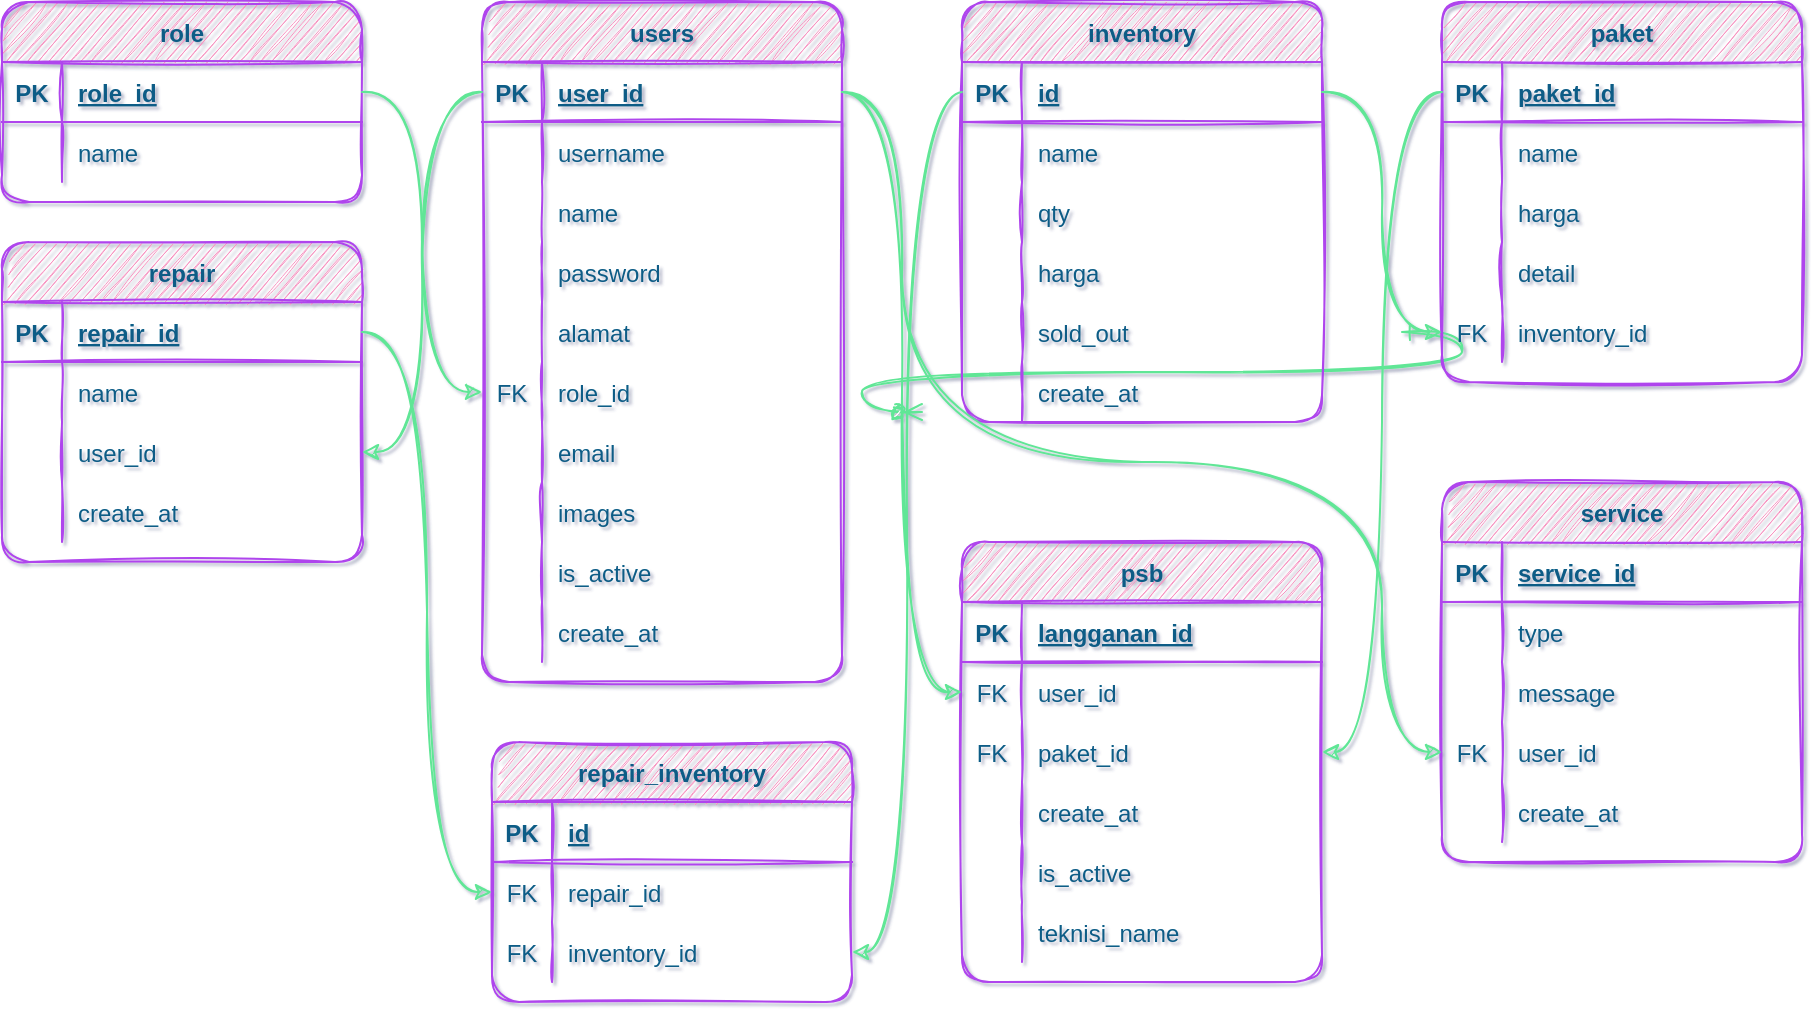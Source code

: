 <mxfile version="15.2.9" type="github">
  <diagram id="R2lEEEUBdFMjLlhIrx00" name="Page-1">
    <mxGraphModel dx="1021" dy="567" grid="1" gridSize="10" guides="1" tooltips="1" connect="1" arrows="1" fold="1" page="1" pageScale="1" pageWidth="850" pageHeight="1100" background="#FFFFFF" math="0" shadow="1" extFonts="Permanent Marker^https://fonts.googleapis.com/css?family=Permanent+Marker">
      <root>
        <mxCell id="0" />
        <mxCell id="1" parent="0" />
        <mxCell id="C-vyLk0tnHw3VtMMgP7b-12" value="" style="edgeStyle=entityRelationEdgeStyle;endArrow=ERzeroToMany;startArrow=ERone;endFill=1;startFill=0;strokeColor=#60E696;fontColor=#095C86;curved=1;sketch=1;" parent="1" target="C-vyLk0tnHw3VtMMgP7b-17" edge="1">
          <mxGeometry width="100" height="100" relative="1" as="geometry">
            <mxPoint x="700" y="165" as="sourcePoint" />
            <mxPoint x="460" y="205" as="targetPoint" />
          </mxGeometry>
        </mxCell>
        <mxCell id="SBgtF4KE6FhKTmxoc9bB-1" value="users" style="shape=table;startSize=30;container=1;collapsible=1;childLayout=tableLayout;fixedRows=1;rowLines=0;fontStyle=1;align=center;resizeLast=1;fillColor=#F694C1;strokeColor=#AF45ED;fontColor=#095C86;rounded=1;sketch=1;" vertex="1" parent="1">
          <mxGeometry x="240" width="180" height="340" as="geometry" />
        </mxCell>
        <mxCell id="SBgtF4KE6FhKTmxoc9bB-2" value="" style="shape=partialRectangle;collapsible=0;dropTarget=0;pointerEvents=0;fillColor=none;top=0;left=0;bottom=1;right=0;points=[[0,0.5],[1,0.5]];portConstraint=eastwest;strokeColor=#AF45ED;fontColor=#095C86;rounded=1;sketch=1;" vertex="1" parent="SBgtF4KE6FhKTmxoc9bB-1">
          <mxGeometry y="30" width="180" height="30" as="geometry" />
        </mxCell>
        <mxCell id="SBgtF4KE6FhKTmxoc9bB-3" value="PK" style="shape=partialRectangle;connectable=0;fillColor=none;top=0;left=0;bottom=0;right=0;fontStyle=1;overflow=hidden;strokeColor=#AF45ED;fontColor=#095C86;rounded=1;sketch=1;" vertex="1" parent="SBgtF4KE6FhKTmxoc9bB-2">
          <mxGeometry width="30" height="30" as="geometry">
            <mxRectangle width="30" height="30" as="alternateBounds" />
          </mxGeometry>
        </mxCell>
        <mxCell id="SBgtF4KE6FhKTmxoc9bB-4" value="user_id" style="shape=partialRectangle;connectable=0;fillColor=none;top=0;left=0;bottom=0;right=0;align=left;spacingLeft=6;fontStyle=5;overflow=hidden;strokeColor=#AF45ED;fontColor=#095C86;rounded=1;sketch=1;" vertex="1" parent="SBgtF4KE6FhKTmxoc9bB-2">
          <mxGeometry x="30" width="150" height="30" as="geometry">
            <mxRectangle width="150" height="30" as="alternateBounds" />
          </mxGeometry>
        </mxCell>
        <mxCell id="SBgtF4KE6FhKTmxoc9bB-5" value="" style="shape=partialRectangle;collapsible=0;dropTarget=0;pointerEvents=0;fillColor=none;top=0;left=0;bottom=0;right=0;points=[[0,0.5],[1,0.5]];portConstraint=eastwest;strokeColor=#AF45ED;fontColor=#095C86;rounded=1;sketch=1;" vertex="1" parent="SBgtF4KE6FhKTmxoc9bB-1">
          <mxGeometry y="60" width="180" height="30" as="geometry" />
        </mxCell>
        <mxCell id="SBgtF4KE6FhKTmxoc9bB-6" value="" style="shape=partialRectangle;connectable=0;fillColor=none;top=0;left=0;bottom=0;right=0;editable=1;overflow=hidden;strokeColor=#AF45ED;fontColor=#095C86;rounded=1;sketch=1;" vertex="1" parent="SBgtF4KE6FhKTmxoc9bB-5">
          <mxGeometry width="30" height="30" as="geometry">
            <mxRectangle width="30" height="30" as="alternateBounds" />
          </mxGeometry>
        </mxCell>
        <mxCell id="SBgtF4KE6FhKTmxoc9bB-7" value="username" style="shape=partialRectangle;connectable=0;fillColor=none;top=0;left=0;bottom=0;right=0;align=left;spacingLeft=6;overflow=hidden;strokeColor=#AF45ED;fontColor=#095C86;rounded=1;sketch=1;" vertex="1" parent="SBgtF4KE6FhKTmxoc9bB-5">
          <mxGeometry x="30" width="150" height="30" as="geometry">
            <mxRectangle width="150" height="30" as="alternateBounds" />
          </mxGeometry>
        </mxCell>
        <mxCell id="SBgtF4KE6FhKTmxoc9bB-8" value="" style="shape=partialRectangle;collapsible=0;dropTarget=0;pointerEvents=0;fillColor=none;top=0;left=0;bottom=0;right=0;points=[[0,0.5],[1,0.5]];portConstraint=eastwest;strokeColor=#AF45ED;fontColor=#095C86;rounded=1;sketch=1;" vertex="1" parent="SBgtF4KE6FhKTmxoc9bB-1">
          <mxGeometry y="90" width="180" height="30" as="geometry" />
        </mxCell>
        <mxCell id="SBgtF4KE6FhKTmxoc9bB-9" value="" style="shape=partialRectangle;connectable=0;fillColor=none;top=0;left=0;bottom=0;right=0;editable=1;overflow=hidden;strokeColor=#AF45ED;fontColor=#095C86;rounded=1;sketch=1;" vertex="1" parent="SBgtF4KE6FhKTmxoc9bB-8">
          <mxGeometry width="30" height="30" as="geometry">
            <mxRectangle width="30" height="30" as="alternateBounds" />
          </mxGeometry>
        </mxCell>
        <mxCell id="SBgtF4KE6FhKTmxoc9bB-10" value="name" style="shape=partialRectangle;connectable=0;fillColor=none;top=0;left=0;bottom=0;right=0;align=left;spacingLeft=6;overflow=hidden;strokeColor=#AF45ED;fontColor=#095C86;rounded=1;sketch=1;" vertex="1" parent="SBgtF4KE6FhKTmxoc9bB-8">
          <mxGeometry x="30" width="150" height="30" as="geometry">
            <mxRectangle width="150" height="30" as="alternateBounds" />
          </mxGeometry>
        </mxCell>
        <mxCell id="SBgtF4KE6FhKTmxoc9bB-14" style="shape=partialRectangle;collapsible=0;dropTarget=0;pointerEvents=0;fillColor=none;top=0;left=0;bottom=0;right=0;points=[[0,0.5],[1,0.5]];portConstraint=eastwest;strokeColor=#AF45ED;fontColor=#095C86;rounded=1;sketch=1;" vertex="1" parent="SBgtF4KE6FhKTmxoc9bB-1">
          <mxGeometry y="120" width="180" height="30" as="geometry" />
        </mxCell>
        <mxCell id="SBgtF4KE6FhKTmxoc9bB-15" style="shape=partialRectangle;connectable=0;fillColor=none;top=0;left=0;bottom=0;right=0;editable=1;overflow=hidden;strokeColor=#AF45ED;fontColor=#095C86;rounded=1;sketch=1;" vertex="1" parent="SBgtF4KE6FhKTmxoc9bB-14">
          <mxGeometry width="30" height="30" as="geometry">
            <mxRectangle width="30" height="30" as="alternateBounds" />
          </mxGeometry>
        </mxCell>
        <mxCell id="SBgtF4KE6FhKTmxoc9bB-16" value="password" style="shape=partialRectangle;connectable=0;fillColor=none;top=0;left=0;bottom=0;right=0;align=left;spacingLeft=6;overflow=hidden;strokeColor=#AF45ED;fontColor=#095C86;rounded=1;sketch=1;" vertex="1" parent="SBgtF4KE6FhKTmxoc9bB-14">
          <mxGeometry x="30" width="150" height="30" as="geometry">
            <mxRectangle width="150" height="30" as="alternateBounds" />
          </mxGeometry>
        </mxCell>
        <mxCell id="SBgtF4KE6FhKTmxoc9bB-109" style="shape=partialRectangle;collapsible=0;dropTarget=0;pointerEvents=0;fillColor=none;top=0;left=0;bottom=0;right=0;points=[[0,0.5],[1,0.5]];portConstraint=eastwest;strokeColor=#AF45ED;fontColor=#095C86;rounded=1;sketch=1;" vertex="1" parent="SBgtF4KE6FhKTmxoc9bB-1">
          <mxGeometry y="150" width="180" height="30" as="geometry" />
        </mxCell>
        <mxCell id="SBgtF4KE6FhKTmxoc9bB-110" style="shape=partialRectangle;connectable=0;fillColor=none;top=0;left=0;bottom=0;right=0;editable=1;overflow=hidden;strokeColor=#AF45ED;fontColor=#095C86;rounded=1;sketch=1;" vertex="1" parent="SBgtF4KE6FhKTmxoc9bB-109">
          <mxGeometry width="30" height="30" as="geometry">
            <mxRectangle width="30" height="30" as="alternateBounds" />
          </mxGeometry>
        </mxCell>
        <mxCell id="SBgtF4KE6FhKTmxoc9bB-111" value="alamat" style="shape=partialRectangle;connectable=0;fillColor=none;top=0;left=0;bottom=0;right=0;align=left;spacingLeft=6;overflow=hidden;strokeColor=#AF45ED;fontColor=#095C86;rounded=1;sketch=1;" vertex="1" parent="SBgtF4KE6FhKTmxoc9bB-109">
          <mxGeometry x="30" width="150" height="30" as="geometry">
            <mxRectangle width="150" height="30" as="alternateBounds" />
          </mxGeometry>
        </mxCell>
        <mxCell id="SBgtF4KE6FhKTmxoc9bB-17" style="shape=partialRectangle;collapsible=0;dropTarget=0;pointerEvents=0;fillColor=none;top=0;left=0;bottom=0;right=0;points=[[0,0.5],[1,0.5]];portConstraint=eastwest;strokeColor=#AF45ED;fontColor=#095C86;rounded=1;sketch=1;" vertex="1" parent="SBgtF4KE6FhKTmxoc9bB-1">
          <mxGeometry y="180" width="180" height="30" as="geometry" />
        </mxCell>
        <mxCell id="SBgtF4KE6FhKTmxoc9bB-18" value="FK" style="shape=partialRectangle;connectable=0;fillColor=none;top=0;left=0;bottom=0;right=0;editable=1;overflow=hidden;strokeColor=#AF45ED;fontColor=#095C86;rounded=1;sketch=1;" vertex="1" parent="SBgtF4KE6FhKTmxoc9bB-17">
          <mxGeometry width="30" height="30" as="geometry">
            <mxRectangle width="30" height="30" as="alternateBounds" />
          </mxGeometry>
        </mxCell>
        <mxCell id="SBgtF4KE6FhKTmxoc9bB-19" value="role_id" style="shape=partialRectangle;connectable=0;fillColor=none;top=0;left=0;bottom=0;right=0;align=left;spacingLeft=6;overflow=hidden;strokeColor=#AF45ED;fontColor=#095C86;rounded=1;sketch=1;" vertex="1" parent="SBgtF4KE6FhKTmxoc9bB-17">
          <mxGeometry x="30" width="150" height="30" as="geometry">
            <mxRectangle width="150" height="30" as="alternateBounds" />
          </mxGeometry>
        </mxCell>
        <mxCell id="SBgtF4KE6FhKTmxoc9bB-11" value="" style="shape=partialRectangle;collapsible=0;dropTarget=0;pointerEvents=0;fillColor=none;top=0;left=0;bottom=0;right=0;points=[[0,0.5],[1,0.5]];portConstraint=eastwest;strokeColor=#AF45ED;fontColor=#095C86;rounded=1;sketch=1;" vertex="1" parent="SBgtF4KE6FhKTmxoc9bB-1">
          <mxGeometry y="210" width="180" height="30" as="geometry" />
        </mxCell>
        <mxCell id="SBgtF4KE6FhKTmxoc9bB-12" value="" style="shape=partialRectangle;connectable=0;fillColor=none;top=0;left=0;bottom=0;right=0;editable=1;overflow=hidden;strokeColor=#AF45ED;fontColor=#095C86;rounded=1;sketch=1;" vertex="1" parent="SBgtF4KE6FhKTmxoc9bB-11">
          <mxGeometry width="30" height="30" as="geometry">
            <mxRectangle width="30" height="30" as="alternateBounds" />
          </mxGeometry>
        </mxCell>
        <mxCell id="SBgtF4KE6FhKTmxoc9bB-13" value="email" style="shape=partialRectangle;connectable=0;fillColor=none;top=0;left=0;bottom=0;right=0;align=left;spacingLeft=6;overflow=hidden;strokeColor=#AF45ED;fontColor=#095C86;rounded=1;sketch=1;" vertex="1" parent="SBgtF4KE6FhKTmxoc9bB-11">
          <mxGeometry x="30" width="150" height="30" as="geometry">
            <mxRectangle width="150" height="30" as="alternateBounds" />
          </mxGeometry>
        </mxCell>
        <mxCell id="SBgtF4KE6FhKTmxoc9bB-20" style="shape=partialRectangle;collapsible=0;dropTarget=0;pointerEvents=0;fillColor=none;top=0;left=0;bottom=0;right=0;points=[[0,0.5],[1,0.5]];portConstraint=eastwest;strokeColor=#AF45ED;fontColor=#095C86;rounded=1;sketch=1;" vertex="1" parent="SBgtF4KE6FhKTmxoc9bB-1">
          <mxGeometry y="240" width="180" height="30" as="geometry" />
        </mxCell>
        <mxCell id="SBgtF4KE6FhKTmxoc9bB-21" style="shape=partialRectangle;connectable=0;fillColor=none;top=0;left=0;bottom=0;right=0;editable=1;overflow=hidden;strokeColor=#AF45ED;fontColor=#095C86;rounded=1;sketch=1;" vertex="1" parent="SBgtF4KE6FhKTmxoc9bB-20">
          <mxGeometry width="30" height="30" as="geometry">
            <mxRectangle width="30" height="30" as="alternateBounds" />
          </mxGeometry>
        </mxCell>
        <mxCell id="SBgtF4KE6FhKTmxoc9bB-22" value="images" style="shape=partialRectangle;connectable=0;fillColor=none;top=0;left=0;bottom=0;right=0;align=left;spacingLeft=6;overflow=hidden;strokeColor=#AF45ED;fontColor=#095C86;rounded=1;sketch=1;" vertex="1" parent="SBgtF4KE6FhKTmxoc9bB-20">
          <mxGeometry x="30" width="150" height="30" as="geometry">
            <mxRectangle width="150" height="30" as="alternateBounds" />
          </mxGeometry>
        </mxCell>
        <mxCell id="SBgtF4KE6FhKTmxoc9bB-23" style="shape=partialRectangle;collapsible=0;dropTarget=0;pointerEvents=0;fillColor=none;top=0;left=0;bottom=0;right=0;points=[[0,0.5],[1,0.5]];portConstraint=eastwest;strokeColor=#AF45ED;fontColor=#095C86;rounded=1;sketch=1;" vertex="1" parent="SBgtF4KE6FhKTmxoc9bB-1">
          <mxGeometry y="270" width="180" height="30" as="geometry" />
        </mxCell>
        <mxCell id="SBgtF4KE6FhKTmxoc9bB-24" style="shape=partialRectangle;connectable=0;fillColor=none;top=0;left=0;bottom=0;right=0;editable=1;overflow=hidden;strokeColor=#AF45ED;fontColor=#095C86;rounded=1;sketch=1;" vertex="1" parent="SBgtF4KE6FhKTmxoc9bB-23">
          <mxGeometry width="30" height="30" as="geometry">
            <mxRectangle width="30" height="30" as="alternateBounds" />
          </mxGeometry>
        </mxCell>
        <mxCell id="SBgtF4KE6FhKTmxoc9bB-25" value="is_active" style="shape=partialRectangle;connectable=0;fillColor=none;top=0;left=0;bottom=0;right=0;align=left;spacingLeft=6;overflow=hidden;strokeColor=#AF45ED;fontColor=#095C86;rounded=1;sketch=1;" vertex="1" parent="SBgtF4KE6FhKTmxoc9bB-23">
          <mxGeometry x="30" width="150" height="30" as="geometry">
            <mxRectangle width="150" height="30" as="alternateBounds" />
          </mxGeometry>
        </mxCell>
        <mxCell id="SBgtF4KE6FhKTmxoc9bB-26" style="shape=partialRectangle;collapsible=0;dropTarget=0;pointerEvents=0;fillColor=none;top=0;left=0;bottom=0;right=0;points=[[0,0.5],[1,0.5]];portConstraint=eastwest;strokeColor=#AF45ED;fontColor=#095C86;rounded=1;sketch=1;" vertex="1" parent="SBgtF4KE6FhKTmxoc9bB-1">
          <mxGeometry y="300" width="180" height="30" as="geometry" />
        </mxCell>
        <mxCell id="SBgtF4KE6FhKTmxoc9bB-27" style="shape=partialRectangle;connectable=0;fillColor=none;top=0;left=0;bottom=0;right=0;editable=1;overflow=hidden;strokeColor=#AF45ED;fontColor=#095C86;rounded=1;sketch=1;" vertex="1" parent="SBgtF4KE6FhKTmxoc9bB-26">
          <mxGeometry width="30" height="30" as="geometry">
            <mxRectangle width="30" height="30" as="alternateBounds" />
          </mxGeometry>
        </mxCell>
        <mxCell id="SBgtF4KE6FhKTmxoc9bB-28" value="create_at" style="shape=partialRectangle;connectable=0;fillColor=none;top=0;left=0;bottom=0;right=0;align=left;spacingLeft=6;overflow=hidden;strokeColor=#AF45ED;fontColor=#095C86;rounded=1;sketch=1;" vertex="1" parent="SBgtF4KE6FhKTmxoc9bB-26">
          <mxGeometry x="30" width="150" height="30" as="geometry">
            <mxRectangle width="150" height="30" as="alternateBounds" />
          </mxGeometry>
        </mxCell>
        <mxCell id="SBgtF4KE6FhKTmxoc9bB-29" value="role" style="shape=table;startSize=30;container=1;collapsible=1;childLayout=tableLayout;fixedRows=1;rowLines=0;fontStyle=1;align=center;resizeLast=1;fillColor=#F694C1;strokeColor=#AF45ED;fontColor=#095C86;rounded=1;sketch=1;" vertex="1" parent="1">
          <mxGeometry width="180" height="100" as="geometry" />
        </mxCell>
        <mxCell id="SBgtF4KE6FhKTmxoc9bB-30" value="" style="shape=partialRectangle;collapsible=0;dropTarget=0;pointerEvents=0;fillColor=none;top=0;left=0;bottom=1;right=0;points=[[0,0.5],[1,0.5]];portConstraint=eastwest;strokeColor=#AF45ED;fontColor=#095C86;rounded=1;sketch=1;" vertex="1" parent="SBgtF4KE6FhKTmxoc9bB-29">
          <mxGeometry y="30" width="180" height="30" as="geometry" />
        </mxCell>
        <mxCell id="SBgtF4KE6FhKTmxoc9bB-31" value="PK" style="shape=partialRectangle;connectable=0;fillColor=none;top=0;left=0;bottom=0;right=0;fontStyle=1;overflow=hidden;strokeColor=#AF45ED;fontColor=#095C86;rounded=1;sketch=1;" vertex="1" parent="SBgtF4KE6FhKTmxoc9bB-30">
          <mxGeometry width="30" height="30" as="geometry">
            <mxRectangle width="30" height="30" as="alternateBounds" />
          </mxGeometry>
        </mxCell>
        <mxCell id="SBgtF4KE6FhKTmxoc9bB-32" value="role_id" style="shape=partialRectangle;connectable=0;fillColor=none;top=0;left=0;bottom=0;right=0;align=left;spacingLeft=6;fontStyle=5;overflow=hidden;strokeColor=#AF45ED;fontColor=#095C86;rounded=1;sketch=1;" vertex="1" parent="SBgtF4KE6FhKTmxoc9bB-30">
          <mxGeometry x="30" width="150" height="30" as="geometry">
            <mxRectangle width="150" height="30" as="alternateBounds" />
          </mxGeometry>
        </mxCell>
        <mxCell id="SBgtF4KE6FhKTmxoc9bB-33" value="" style="shape=partialRectangle;collapsible=0;dropTarget=0;pointerEvents=0;fillColor=none;top=0;left=0;bottom=0;right=0;points=[[0,0.5],[1,0.5]];portConstraint=eastwest;strokeColor=#AF45ED;fontColor=#095C86;rounded=1;sketch=1;" vertex="1" parent="SBgtF4KE6FhKTmxoc9bB-29">
          <mxGeometry y="60" width="180" height="30" as="geometry" />
        </mxCell>
        <mxCell id="SBgtF4KE6FhKTmxoc9bB-34" value="" style="shape=partialRectangle;connectable=0;fillColor=none;top=0;left=0;bottom=0;right=0;editable=1;overflow=hidden;strokeColor=#AF45ED;fontColor=#095C86;rounded=1;sketch=1;" vertex="1" parent="SBgtF4KE6FhKTmxoc9bB-33">
          <mxGeometry width="30" height="30" as="geometry">
            <mxRectangle width="30" height="30" as="alternateBounds" />
          </mxGeometry>
        </mxCell>
        <mxCell id="SBgtF4KE6FhKTmxoc9bB-35" value="name" style="shape=partialRectangle;connectable=0;fillColor=none;top=0;left=0;bottom=0;right=0;align=left;spacingLeft=6;overflow=hidden;strokeColor=#AF45ED;fontColor=#095C86;rounded=1;sketch=1;" vertex="1" parent="SBgtF4KE6FhKTmxoc9bB-33">
          <mxGeometry x="30" width="150" height="30" as="geometry">
            <mxRectangle width="150" height="30" as="alternateBounds" />
          </mxGeometry>
        </mxCell>
        <mxCell id="SBgtF4KE6FhKTmxoc9bB-42" value="" style="edgeStyle=orthogonalEdgeStyle;orthogonalLoop=1;jettySize=auto;html=1;entryX=0;entryY=0.5;entryDx=0;entryDy=0;strokeColor=#60E696;fontColor=#095C86;curved=1;sketch=1;" edge="1" parent="1" source="SBgtF4KE6FhKTmxoc9bB-30" target="SBgtF4KE6FhKTmxoc9bB-17">
          <mxGeometry relative="1" as="geometry" />
        </mxCell>
        <mxCell id="SBgtF4KE6FhKTmxoc9bB-43" value="inventory" style="shape=table;startSize=30;container=1;collapsible=1;childLayout=tableLayout;fixedRows=1;rowLines=0;fontStyle=1;align=center;resizeLast=1;fillColor=#F694C1;strokeColor=#AF45ED;fontColor=#095C86;rounded=1;sketch=1;" vertex="1" parent="1">
          <mxGeometry x="480" width="180" height="210" as="geometry" />
        </mxCell>
        <mxCell id="SBgtF4KE6FhKTmxoc9bB-44" value="" style="shape=partialRectangle;collapsible=0;dropTarget=0;pointerEvents=0;fillColor=none;top=0;left=0;bottom=1;right=0;points=[[0,0.5],[1,0.5]];portConstraint=eastwest;strokeColor=#AF45ED;fontColor=#095C86;rounded=1;sketch=1;" vertex="1" parent="SBgtF4KE6FhKTmxoc9bB-43">
          <mxGeometry y="30" width="180" height="30" as="geometry" />
        </mxCell>
        <mxCell id="SBgtF4KE6FhKTmxoc9bB-45" value="PK" style="shape=partialRectangle;connectable=0;fillColor=none;top=0;left=0;bottom=0;right=0;fontStyle=1;overflow=hidden;strokeColor=#AF45ED;fontColor=#095C86;rounded=1;sketch=1;" vertex="1" parent="SBgtF4KE6FhKTmxoc9bB-44">
          <mxGeometry width="30" height="30" as="geometry">
            <mxRectangle width="30" height="30" as="alternateBounds" />
          </mxGeometry>
        </mxCell>
        <mxCell id="SBgtF4KE6FhKTmxoc9bB-46" value="id" style="shape=partialRectangle;connectable=0;fillColor=none;top=0;left=0;bottom=0;right=0;align=left;spacingLeft=6;fontStyle=5;overflow=hidden;strokeColor=#AF45ED;fontColor=#095C86;rounded=1;sketch=1;" vertex="1" parent="SBgtF4KE6FhKTmxoc9bB-44">
          <mxGeometry x="30" width="150" height="30" as="geometry">
            <mxRectangle width="150" height="30" as="alternateBounds" />
          </mxGeometry>
        </mxCell>
        <mxCell id="SBgtF4KE6FhKTmxoc9bB-47" value="" style="shape=partialRectangle;collapsible=0;dropTarget=0;pointerEvents=0;fillColor=none;top=0;left=0;bottom=0;right=0;points=[[0,0.5],[1,0.5]];portConstraint=eastwest;strokeColor=#AF45ED;fontColor=#095C86;rounded=1;sketch=1;" vertex="1" parent="SBgtF4KE6FhKTmxoc9bB-43">
          <mxGeometry y="60" width="180" height="30" as="geometry" />
        </mxCell>
        <mxCell id="SBgtF4KE6FhKTmxoc9bB-48" value="" style="shape=partialRectangle;connectable=0;fillColor=none;top=0;left=0;bottom=0;right=0;editable=1;overflow=hidden;strokeColor=#AF45ED;fontColor=#095C86;rounded=1;sketch=1;" vertex="1" parent="SBgtF4KE6FhKTmxoc9bB-47">
          <mxGeometry width="30" height="30" as="geometry">
            <mxRectangle width="30" height="30" as="alternateBounds" />
          </mxGeometry>
        </mxCell>
        <mxCell id="SBgtF4KE6FhKTmxoc9bB-49" value="name" style="shape=partialRectangle;connectable=0;fillColor=none;top=0;left=0;bottom=0;right=0;align=left;spacingLeft=6;overflow=hidden;strokeColor=#AF45ED;fontColor=#095C86;rounded=1;sketch=1;" vertex="1" parent="SBgtF4KE6FhKTmxoc9bB-47">
          <mxGeometry x="30" width="150" height="30" as="geometry">
            <mxRectangle width="150" height="30" as="alternateBounds" />
          </mxGeometry>
        </mxCell>
        <mxCell id="SBgtF4KE6FhKTmxoc9bB-50" value="" style="shape=partialRectangle;collapsible=0;dropTarget=0;pointerEvents=0;fillColor=none;top=0;left=0;bottom=0;right=0;points=[[0,0.5],[1,0.5]];portConstraint=eastwest;strokeColor=#AF45ED;fontColor=#095C86;rounded=1;sketch=1;" vertex="1" parent="SBgtF4KE6FhKTmxoc9bB-43">
          <mxGeometry y="90" width="180" height="30" as="geometry" />
        </mxCell>
        <mxCell id="SBgtF4KE6FhKTmxoc9bB-51" value="" style="shape=partialRectangle;connectable=0;fillColor=none;top=0;left=0;bottom=0;right=0;editable=1;overflow=hidden;strokeColor=#AF45ED;fontColor=#095C86;rounded=1;sketch=1;" vertex="1" parent="SBgtF4KE6FhKTmxoc9bB-50">
          <mxGeometry width="30" height="30" as="geometry">
            <mxRectangle width="30" height="30" as="alternateBounds" />
          </mxGeometry>
        </mxCell>
        <mxCell id="SBgtF4KE6FhKTmxoc9bB-52" value="qty" style="shape=partialRectangle;connectable=0;fillColor=none;top=0;left=0;bottom=0;right=0;align=left;spacingLeft=6;overflow=hidden;strokeColor=#AF45ED;fontColor=#095C86;rounded=1;sketch=1;" vertex="1" parent="SBgtF4KE6FhKTmxoc9bB-50">
          <mxGeometry x="30" width="150" height="30" as="geometry">
            <mxRectangle width="150" height="30" as="alternateBounds" />
          </mxGeometry>
        </mxCell>
        <mxCell id="SBgtF4KE6FhKTmxoc9bB-53" value="" style="shape=partialRectangle;collapsible=0;dropTarget=0;pointerEvents=0;fillColor=none;top=0;left=0;bottom=0;right=0;points=[[0,0.5],[1,0.5]];portConstraint=eastwest;strokeColor=#AF45ED;fontColor=#095C86;rounded=1;sketch=1;" vertex="1" parent="SBgtF4KE6FhKTmxoc9bB-43">
          <mxGeometry y="120" width="180" height="30" as="geometry" />
        </mxCell>
        <mxCell id="SBgtF4KE6FhKTmxoc9bB-54" value="" style="shape=partialRectangle;connectable=0;fillColor=none;top=0;left=0;bottom=0;right=0;editable=1;overflow=hidden;strokeColor=#AF45ED;fontColor=#095C86;rounded=1;sketch=1;" vertex="1" parent="SBgtF4KE6FhKTmxoc9bB-53">
          <mxGeometry width="30" height="30" as="geometry">
            <mxRectangle width="30" height="30" as="alternateBounds" />
          </mxGeometry>
        </mxCell>
        <mxCell id="SBgtF4KE6FhKTmxoc9bB-55" value="harga" style="shape=partialRectangle;connectable=0;fillColor=none;top=0;left=0;bottom=0;right=0;align=left;spacingLeft=6;overflow=hidden;strokeColor=#AF45ED;fontColor=#095C86;rounded=1;sketch=1;" vertex="1" parent="SBgtF4KE6FhKTmxoc9bB-53">
          <mxGeometry x="30" width="150" height="30" as="geometry">
            <mxRectangle width="150" height="30" as="alternateBounds" />
          </mxGeometry>
        </mxCell>
        <mxCell id="SBgtF4KE6FhKTmxoc9bB-56" style="shape=partialRectangle;collapsible=0;dropTarget=0;pointerEvents=0;fillColor=none;top=0;left=0;bottom=0;right=0;points=[[0,0.5],[1,0.5]];portConstraint=eastwest;strokeColor=#AF45ED;fontColor=#095C86;rounded=1;sketch=1;" vertex="1" parent="SBgtF4KE6FhKTmxoc9bB-43">
          <mxGeometry y="150" width="180" height="30" as="geometry" />
        </mxCell>
        <mxCell id="SBgtF4KE6FhKTmxoc9bB-57" style="shape=partialRectangle;connectable=0;fillColor=none;top=0;left=0;bottom=0;right=0;editable=1;overflow=hidden;strokeColor=#AF45ED;fontColor=#095C86;rounded=1;sketch=1;" vertex="1" parent="SBgtF4KE6FhKTmxoc9bB-56">
          <mxGeometry width="30" height="30" as="geometry">
            <mxRectangle width="30" height="30" as="alternateBounds" />
          </mxGeometry>
        </mxCell>
        <mxCell id="SBgtF4KE6FhKTmxoc9bB-58" value="sold_out" style="shape=partialRectangle;connectable=0;fillColor=none;top=0;left=0;bottom=0;right=0;align=left;spacingLeft=6;overflow=hidden;strokeColor=#AF45ED;fontColor=#095C86;rounded=1;sketch=1;" vertex="1" parent="SBgtF4KE6FhKTmxoc9bB-56">
          <mxGeometry x="30" width="150" height="30" as="geometry">
            <mxRectangle width="150" height="30" as="alternateBounds" />
          </mxGeometry>
        </mxCell>
        <mxCell id="SBgtF4KE6FhKTmxoc9bB-124" style="shape=partialRectangle;collapsible=0;dropTarget=0;pointerEvents=0;fillColor=none;top=0;left=0;bottom=0;right=0;points=[[0,0.5],[1,0.5]];portConstraint=eastwest;strokeColor=#AF45ED;fontColor=#095C86;rounded=1;sketch=1;" vertex="1" parent="SBgtF4KE6FhKTmxoc9bB-43">
          <mxGeometry y="180" width="180" height="30" as="geometry" />
        </mxCell>
        <mxCell id="SBgtF4KE6FhKTmxoc9bB-125" style="shape=partialRectangle;connectable=0;fillColor=none;top=0;left=0;bottom=0;right=0;editable=1;overflow=hidden;strokeColor=#AF45ED;fontColor=#095C86;rounded=1;sketch=1;" vertex="1" parent="SBgtF4KE6FhKTmxoc9bB-124">
          <mxGeometry width="30" height="30" as="geometry">
            <mxRectangle width="30" height="30" as="alternateBounds" />
          </mxGeometry>
        </mxCell>
        <mxCell id="SBgtF4KE6FhKTmxoc9bB-126" value="create_at" style="shape=partialRectangle;connectable=0;fillColor=none;top=0;left=0;bottom=0;right=0;align=left;spacingLeft=6;overflow=hidden;strokeColor=#AF45ED;fontColor=#095C86;rounded=1;sketch=1;" vertex="1" parent="SBgtF4KE6FhKTmxoc9bB-124">
          <mxGeometry x="30" width="150" height="30" as="geometry">
            <mxRectangle width="150" height="30" as="alternateBounds" />
          </mxGeometry>
        </mxCell>
        <mxCell id="SBgtF4KE6FhKTmxoc9bB-59" value="psb" style="shape=table;startSize=30;container=1;collapsible=1;childLayout=tableLayout;fixedRows=1;rowLines=0;fontStyle=1;align=center;resizeLast=1;fillColor=#F694C1;strokeColor=#AF45ED;fontColor=#095C86;rounded=1;sketch=1;" vertex="1" parent="1">
          <mxGeometry x="480" y="270" width="180" height="220" as="geometry" />
        </mxCell>
        <mxCell id="SBgtF4KE6FhKTmxoc9bB-60" value="" style="shape=partialRectangle;collapsible=0;dropTarget=0;pointerEvents=0;fillColor=none;top=0;left=0;bottom=1;right=0;points=[[0,0.5],[1,0.5]];portConstraint=eastwest;strokeColor=#AF45ED;fontColor=#095C86;rounded=1;sketch=1;" vertex="1" parent="SBgtF4KE6FhKTmxoc9bB-59">
          <mxGeometry y="30" width="180" height="30" as="geometry" />
        </mxCell>
        <mxCell id="SBgtF4KE6FhKTmxoc9bB-61" value="PK" style="shape=partialRectangle;connectable=0;fillColor=none;top=0;left=0;bottom=0;right=0;fontStyle=1;overflow=hidden;strokeColor=#AF45ED;fontColor=#095C86;rounded=1;sketch=1;" vertex="1" parent="SBgtF4KE6FhKTmxoc9bB-60">
          <mxGeometry width="30" height="30" as="geometry">
            <mxRectangle width="30" height="30" as="alternateBounds" />
          </mxGeometry>
        </mxCell>
        <mxCell id="SBgtF4KE6FhKTmxoc9bB-62" value="langganan_id" style="shape=partialRectangle;connectable=0;fillColor=none;top=0;left=0;bottom=0;right=0;align=left;spacingLeft=6;fontStyle=5;overflow=hidden;strokeColor=#AF45ED;fontColor=#095C86;rounded=1;sketch=1;" vertex="1" parent="SBgtF4KE6FhKTmxoc9bB-60">
          <mxGeometry x="30" width="150" height="30" as="geometry">
            <mxRectangle width="150" height="30" as="alternateBounds" />
          </mxGeometry>
        </mxCell>
        <mxCell id="SBgtF4KE6FhKTmxoc9bB-63" value="" style="shape=partialRectangle;collapsible=0;dropTarget=0;pointerEvents=0;fillColor=none;top=0;left=0;bottom=0;right=0;points=[[0,0.5],[1,0.5]];portConstraint=eastwest;strokeColor=#AF45ED;fontColor=#095C86;rounded=1;sketch=1;" vertex="1" parent="SBgtF4KE6FhKTmxoc9bB-59">
          <mxGeometry y="60" width="180" height="30" as="geometry" />
        </mxCell>
        <mxCell id="SBgtF4KE6FhKTmxoc9bB-64" value="FK" style="shape=partialRectangle;connectable=0;fillColor=none;top=0;left=0;bottom=0;right=0;editable=1;overflow=hidden;strokeColor=#AF45ED;fontColor=#095C86;rounded=1;sketch=1;" vertex="1" parent="SBgtF4KE6FhKTmxoc9bB-63">
          <mxGeometry width="30" height="30" as="geometry">
            <mxRectangle width="30" height="30" as="alternateBounds" />
          </mxGeometry>
        </mxCell>
        <mxCell id="SBgtF4KE6FhKTmxoc9bB-65" value="user_id" style="shape=partialRectangle;connectable=0;fillColor=none;top=0;left=0;bottom=0;right=0;align=left;spacingLeft=6;overflow=hidden;strokeColor=#AF45ED;fontColor=#095C86;rounded=1;sketch=1;" vertex="1" parent="SBgtF4KE6FhKTmxoc9bB-63">
          <mxGeometry x="30" width="150" height="30" as="geometry">
            <mxRectangle width="150" height="30" as="alternateBounds" />
          </mxGeometry>
        </mxCell>
        <mxCell id="SBgtF4KE6FhKTmxoc9bB-66" value="" style="shape=partialRectangle;collapsible=0;dropTarget=0;pointerEvents=0;fillColor=none;top=0;left=0;bottom=0;right=0;points=[[0,0.5],[1,0.5]];portConstraint=eastwest;strokeColor=#AF45ED;fontColor=#095C86;rounded=1;sketch=1;" vertex="1" parent="SBgtF4KE6FhKTmxoc9bB-59">
          <mxGeometry y="90" width="180" height="30" as="geometry" />
        </mxCell>
        <mxCell id="SBgtF4KE6FhKTmxoc9bB-67" value="FK" style="shape=partialRectangle;connectable=0;fillColor=none;top=0;left=0;bottom=0;right=0;editable=1;overflow=hidden;strokeColor=#AF45ED;fontColor=#095C86;rounded=1;sketch=1;" vertex="1" parent="SBgtF4KE6FhKTmxoc9bB-66">
          <mxGeometry width="30" height="30" as="geometry">
            <mxRectangle width="30" height="30" as="alternateBounds" />
          </mxGeometry>
        </mxCell>
        <mxCell id="SBgtF4KE6FhKTmxoc9bB-68" value="paket_id" style="shape=partialRectangle;connectable=0;fillColor=none;top=0;left=0;bottom=0;right=0;align=left;spacingLeft=6;overflow=hidden;strokeColor=#AF45ED;fontColor=#095C86;rounded=1;sketch=1;" vertex="1" parent="SBgtF4KE6FhKTmxoc9bB-66">
          <mxGeometry x="30" width="150" height="30" as="geometry">
            <mxRectangle width="150" height="30" as="alternateBounds" />
          </mxGeometry>
        </mxCell>
        <mxCell id="SBgtF4KE6FhKTmxoc9bB-69" value="" style="shape=partialRectangle;collapsible=0;dropTarget=0;pointerEvents=0;fillColor=none;top=0;left=0;bottom=0;right=0;points=[[0,0.5],[1,0.5]];portConstraint=eastwest;strokeColor=#AF45ED;fontColor=#095C86;rounded=1;sketch=1;" vertex="1" parent="SBgtF4KE6FhKTmxoc9bB-59">
          <mxGeometry y="120" width="180" height="30" as="geometry" />
        </mxCell>
        <mxCell id="SBgtF4KE6FhKTmxoc9bB-70" value="" style="shape=partialRectangle;connectable=0;fillColor=none;top=0;left=0;bottom=0;right=0;editable=1;overflow=hidden;strokeColor=#AF45ED;fontColor=#095C86;rounded=1;sketch=1;" vertex="1" parent="SBgtF4KE6FhKTmxoc9bB-69">
          <mxGeometry width="30" height="30" as="geometry">
            <mxRectangle width="30" height="30" as="alternateBounds" />
          </mxGeometry>
        </mxCell>
        <mxCell id="SBgtF4KE6FhKTmxoc9bB-71" value="create_at" style="shape=partialRectangle;connectable=0;fillColor=none;top=0;left=0;bottom=0;right=0;align=left;spacingLeft=6;overflow=hidden;strokeColor=#AF45ED;fontColor=#095C86;rounded=1;sketch=1;" vertex="1" parent="SBgtF4KE6FhKTmxoc9bB-69">
          <mxGeometry x="30" width="150" height="30" as="geometry">
            <mxRectangle width="150" height="30" as="alternateBounds" />
          </mxGeometry>
        </mxCell>
        <mxCell id="SBgtF4KE6FhKTmxoc9bB-103" style="shape=partialRectangle;collapsible=0;dropTarget=0;pointerEvents=0;fillColor=none;top=0;left=0;bottom=0;right=0;points=[[0,0.5],[1,0.5]];portConstraint=eastwest;strokeColor=#AF45ED;fontColor=#095C86;rounded=1;sketch=1;" vertex="1" parent="SBgtF4KE6FhKTmxoc9bB-59">
          <mxGeometry y="150" width="180" height="30" as="geometry" />
        </mxCell>
        <mxCell id="SBgtF4KE6FhKTmxoc9bB-104" style="shape=partialRectangle;connectable=0;fillColor=none;top=0;left=0;bottom=0;right=0;editable=1;overflow=hidden;strokeColor=#AF45ED;fontColor=#095C86;rounded=1;sketch=1;" vertex="1" parent="SBgtF4KE6FhKTmxoc9bB-103">
          <mxGeometry width="30" height="30" as="geometry">
            <mxRectangle width="30" height="30" as="alternateBounds" />
          </mxGeometry>
        </mxCell>
        <mxCell id="SBgtF4KE6FhKTmxoc9bB-105" value="is_active" style="shape=partialRectangle;connectable=0;fillColor=none;top=0;left=0;bottom=0;right=0;align=left;spacingLeft=6;overflow=hidden;strokeColor=#AF45ED;fontColor=#095C86;rounded=1;sketch=1;" vertex="1" parent="SBgtF4KE6FhKTmxoc9bB-103">
          <mxGeometry x="30" width="150" height="30" as="geometry">
            <mxRectangle width="150" height="30" as="alternateBounds" />
          </mxGeometry>
        </mxCell>
        <mxCell id="SBgtF4KE6FhKTmxoc9bB-112" style="shape=partialRectangle;collapsible=0;dropTarget=0;pointerEvents=0;fillColor=none;top=0;left=0;bottom=0;right=0;points=[[0,0.5],[1,0.5]];portConstraint=eastwest;strokeColor=#AF45ED;fontColor=#095C86;rounded=1;sketch=1;" vertex="1" parent="SBgtF4KE6FhKTmxoc9bB-59">
          <mxGeometry y="180" width="180" height="30" as="geometry" />
        </mxCell>
        <mxCell id="SBgtF4KE6FhKTmxoc9bB-113" style="shape=partialRectangle;connectable=0;fillColor=none;top=0;left=0;bottom=0;right=0;editable=1;overflow=hidden;strokeColor=#AF45ED;fontColor=#095C86;rounded=1;sketch=1;" vertex="1" parent="SBgtF4KE6FhKTmxoc9bB-112">
          <mxGeometry width="30" height="30" as="geometry">
            <mxRectangle width="30" height="30" as="alternateBounds" />
          </mxGeometry>
        </mxCell>
        <mxCell id="SBgtF4KE6FhKTmxoc9bB-114" value="teknisi_name" style="shape=partialRectangle;connectable=0;fillColor=none;top=0;left=0;bottom=0;right=0;align=left;spacingLeft=6;overflow=hidden;strokeColor=#AF45ED;fontColor=#095C86;rounded=1;sketch=1;" vertex="1" parent="SBgtF4KE6FhKTmxoc9bB-112">
          <mxGeometry x="30" width="150" height="30" as="geometry">
            <mxRectangle width="150" height="30" as="alternateBounds" />
          </mxGeometry>
        </mxCell>
        <mxCell id="SBgtF4KE6FhKTmxoc9bB-72" value="paket" style="shape=table;startSize=30;container=1;collapsible=1;childLayout=tableLayout;fixedRows=1;rowLines=0;fontStyle=1;align=center;resizeLast=1;fillColor=#F694C1;strokeColor=#AF45ED;fontColor=#095C86;rounded=1;sketch=1;" vertex="1" parent="1">
          <mxGeometry x="720" width="180" height="190" as="geometry" />
        </mxCell>
        <mxCell id="SBgtF4KE6FhKTmxoc9bB-73" value="" style="shape=partialRectangle;collapsible=0;dropTarget=0;pointerEvents=0;fillColor=none;top=0;left=0;bottom=1;right=0;points=[[0,0.5],[1,0.5]];portConstraint=eastwest;strokeColor=#AF45ED;fontColor=#095C86;rounded=1;sketch=1;" vertex="1" parent="SBgtF4KE6FhKTmxoc9bB-72">
          <mxGeometry y="30" width="180" height="30" as="geometry" />
        </mxCell>
        <mxCell id="SBgtF4KE6FhKTmxoc9bB-74" value="PK" style="shape=partialRectangle;connectable=0;fillColor=none;top=0;left=0;bottom=0;right=0;fontStyle=1;overflow=hidden;strokeColor=#AF45ED;fontColor=#095C86;rounded=1;sketch=1;" vertex="1" parent="SBgtF4KE6FhKTmxoc9bB-73">
          <mxGeometry width="30" height="30" as="geometry">
            <mxRectangle width="30" height="30" as="alternateBounds" />
          </mxGeometry>
        </mxCell>
        <mxCell id="SBgtF4KE6FhKTmxoc9bB-75" value="paket_id" style="shape=partialRectangle;connectable=0;fillColor=none;top=0;left=0;bottom=0;right=0;align=left;spacingLeft=6;fontStyle=5;overflow=hidden;strokeColor=#AF45ED;fontColor=#095C86;rounded=1;sketch=1;" vertex="1" parent="SBgtF4KE6FhKTmxoc9bB-73">
          <mxGeometry x="30" width="150" height="30" as="geometry">
            <mxRectangle width="150" height="30" as="alternateBounds" />
          </mxGeometry>
        </mxCell>
        <mxCell id="SBgtF4KE6FhKTmxoc9bB-76" value="" style="shape=partialRectangle;collapsible=0;dropTarget=0;pointerEvents=0;fillColor=none;top=0;left=0;bottom=0;right=0;points=[[0,0.5],[1,0.5]];portConstraint=eastwest;strokeColor=#AF45ED;fontColor=#095C86;rounded=1;sketch=1;" vertex="1" parent="SBgtF4KE6FhKTmxoc9bB-72">
          <mxGeometry y="60" width="180" height="30" as="geometry" />
        </mxCell>
        <mxCell id="SBgtF4KE6FhKTmxoc9bB-77" value="" style="shape=partialRectangle;connectable=0;fillColor=none;top=0;left=0;bottom=0;right=0;editable=1;overflow=hidden;strokeColor=#AF45ED;fontColor=#095C86;rounded=1;sketch=1;" vertex="1" parent="SBgtF4KE6FhKTmxoc9bB-76">
          <mxGeometry width="30" height="30" as="geometry">
            <mxRectangle width="30" height="30" as="alternateBounds" />
          </mxGeometry>
        </mxCell>
        <mxCell id="SBgtF4KE6FhKTmxoc9bB-78" value="name" style="shape=partialRectangle;connectable=0;fillColor=none;top=0;left=0;bottom=0;right=0;align=left;spacingLeft=6;overflow=hidden;strokeColor=#AF45ED;fontColor=#095C86;rounded=1;sketch=1;" vertex="1" parent="SBgtF4KE6FhKTmxoc9bB-76">
          <mxGeometry x="30" width="150" height="30" as="geometry">
            <mxRectangle width="150" height="30" as="alternateBounds" />
          </mxGeometry>
        </mxCell>
        <mxCell id="SBgtF4KE6FhKTmxoc9bB-79" value="" style="shape=partialRectangle;collapsible=0;dropTarget=0;pointerEvents=0;fillColor=none;top=0;left=0;bottom=0;right=0;points=[[0,0.5],[1,0.5]];portConstraint=eastwest;strokeColor=#AF45ED;fontColor=#095C86;rounded=1;sketch=1;" vertex="1" parent="SBgtF4KE6FhKTmxoc9bB-72">
          <mxGeometry y="90" width="180" height="30" as="geometry" />
        </mxCell>
        <mxCell id="SBgtF4KE6FhKTmxoc9bB-80" value="" style="shape=partialRectangle;connectable=0;fillColor=none;top=0;left=0;bottom=0;right=0;editable=1;overflow=hidden;strokeColor=#AF45ED;fontColor=#095C86;rounded=1;sketch=1;" vertex="1" parent="SBgtF4KE6FhKTmxoc9bB-79">
          <mxGeometry width="30" height="30" as="geometry">
            <mxRectangle width="30" height="30" as="alternateBounds" />
          </mxGeometry>
        </mxCell>
        <mxCell id="SBgtF4KE6FhKTmxoc9bB-81" value="harga" style="shape=partialRectangle;connectable=0;fillColor=none;top=0;left=0;bottom=0;right=0;align=left;spacingLeft=6;overflow=hidden;strokeColor=#AF45ED;fontColor=#095C86;rounded=1;sketch=1;" vertex="1" parent="SBgtF4KE6FhKTmxoc9bB-79">
          <mxGeometry x="30" width="150" height="30" as="geometry">
            <mxRectangle width="150" height="30" as="alternateBounds" />
          </mxGeometry>
        </mxCell>
        <mxCell id="SBgtF4KE6FhKTmxoc9bB-82" value="" style="shape=partialRectangle;collapsible=0;dropTarget=0;pointerEvents=0;fillColor=none;top=0;left=0;bottom=0;right=0;points=[[0,0.5],[1,0.5]];portConstraint=eastwest;strokeColor=#AF45ED;fontColor=#095C86;rounded=1;sketch=1;" vertex="1" parent="SBgtF4KE6FhKTmxoc9bB-72">
          <mxGeometry y="120" width="180" height="30" as="geometry" />
        </mxCell>
        <mxCell id="SBgtF4KE6FhKTmxoc9bB-83" value="" style="shape=partialRectangle;connectable=0;fillColor=none;top=0;left=0;bottom=0;right=0;editable=1;overflow=hidden;strokeColor=#AF45ED;fontColor=#095C86;rounded=1;sketch=1;" vertex="1" parent="SBgtF4KE6FhKTmxoc9bB-82">
          <mxGeometry width="30" height="30" as="geometry">
            <mxRectangle width="30" height="30" as="alternateBounds" />
          </mxGeometry>
        </mxCell>
        <mxCell id="SBgtF4KE6FhKTmxoc9bB-84" value="detail" style="shape=partialRectangle;connectable=0;fillColor=none;top=0;left=0;bottom=0;right=0;align=left;spacingLeft=6;overflow=hidden;strokeColor=#AF45ED;fontColor=#095C86;rounded=1;sketch=1;" vertex="1" parent="SBgtF4KE6FhKTmxoc9bB-82">
          <mxGeometry x="30" width="150" height="30" as="geometry">
            <mxRectangle width="150" height="30" as="alternateBounds" />
          </mxGeometry>
        </mxCell>
        <mxCell id="SBgtF4KE6FhKTmxoc9bB-115" style="shape=partialRectangle;collapsible=0;dropTarget=0;pointerEvents=0;fillColor=none;top=0;left=0;bottom=0;right=0;points=[[0,0.5],[1,0.5]];portConstraint=eastwest;strokeColor=#AF45ED;fontColor=#095C86;rounded=1;sketch=1;" vertex="1" parent="SBgtF4KE6FhKTmxoc9bB-72">
          <mxGeometry y="150" width="180" height="30" as="geometry" />
        </mxCell>
        <mxCell id="SBgtF4KE6FhKTmxoc9bB-116" value="FK" style="shape=partialRectangle;connectable=0;fillColor=none;top=0;left=0;bottom=0;right=0;editable=1;overflow=hidden;strokeColor=#AF45ED;fontColor=#095C86;rounded=1;sketch=1;" vertex="1" parent="SBgtF4KE6FhKTmxoc9bB-115">
          <mxGeometry width="30" height="30" as="geometry">
            <mxRectangle width="30" height="30" as="alternateBounds" />
          </mxGeometry>
        </mxCell>
        <mxCell id="SBgtF4KE6FhKTmxoc9bB-117" value="inventory_id" style="shape=partialRectangle;connectable=0;fillColor=none;top=0;left=0;bottom=0;right=0;align=left;spacingLeft=6;overflow=hidden;strokeColor=#AF45ED;fontColor=#095C86;rounded=1;sketch=1;" vertex="1" parent="SBgtF4KE6FhKTmxoc9bB-115">
          <mxGeometry x="30" width="150" height="30" as="geometry">
            <mxRectangle width="150" height="30" as="alternateBounds" />
          </mxGeometry>
        </mxCell>
        <mxCell id="SBgtF4KE6FhKTmxoc9bB-85" style="edgeStyle=orthogonalEdgeStyle;orthogonalLoop=1;jettySize=auto;html=1;entryX=0;entryY=0.5;entryDx=0;entryDy=0;exitX=1;exitY=0.5;exitDx=0;exitDy=0;fillColor=#F694C1;strokeColor=#60E696;fontColor=#095C86;curved=1;sketch=1;" edge="1" parent="1" source="SBgtF4KE6FhKTmxoc9bB-2" target="SBgtF4KE6FhKTmxoc9bB-63">
          <mxGeometry relative="1" as="geometry" />
        </mxCell>
        <mxCell id="SBgtF4KE6FhKTmxoc9bB-86" style="edgeStyle=orthogonalEdgeStyle;orthogonalLoop=1;jettySize=auto;html=1;entryX=1;entryY=0.5;entryDx=0;entryDy=0;fillColor=#F694C1;strokeColor=#60E696;fontColor=#095C86;curved=1;sketch=1;" edge="1" parent="1" source="SBgtF4KE6FhKTmxoc9bB-73" target="SBgtF4KE6FhKTmxoc9bB-66">
          <mxGeometry relative="1" as="geometry" />
        </mxCell>
        <mxCell id="SBgtF4KE6FhKTmxoc9bB-87" value="service" style="shape=table;startSize=30;container=1;collapsible=1;childLayout=tableLayout;fixedRows=1;rowLines=0;fontStyle=1;align=center;resizeLast=1;fillColor=#F694C1;strokeColor=#AF45ED;fontColor=#095C86;rounded=1;sketch=1;" vertex="1" parent="1">
          <mxGeometry x="720" y="240" width="180" height="190" as="geometry" />
        </mxCell>
        <mxCell id="SBgtF4KE6FhKTmxoc9bB-88" value="" style="shape=partialRectangle;collapsible=0;dropTarget=0;pointerEvents=0;fillColor=none;top=0;left=0;bottom=1;right=0;points=[[0,0.5],[1,0.5]];portConstraint=eastwest;strokeColor=#AF45ED;fontColor=#095C86;rounded=1;sketch=1;" vertex="1" parent="SBgtF4KE6FhKTmxoc9bB-87">
          <mxGeometry y="30" width="180" height="30" as="geometry" />
        </mxCell>
        <mxCell id="SBgtF4KE6FhKTmxoc9bB-89" value="PK" style="shape=partialRectangle;connectable=0;fillColor=none;top=0;left=0;bottom=0;right=0;fontStyle=1;overflow=hidden;strokeColor=#AF45ED;fontColor=#095C86;rounded=1;sketch=1;" vertex="1" parent="SBgtF4KE6FhKTmxoc9bB-88">
          <mxGeometry width="30" height="30" as="geometry">
            <mxRectangle width="30" height="30" as="alternateBounds" />
          </mxGeometry>
        </mxCell>
        <mxCell id="SBgtF4KE6FhKTmxoc9bB-90" value="service_id" style="shape=partialRectangle;connectable=0;fillColor=none;top=0;left=0;bottom=0;right=0;align=left;spacingLeft=6;fontStyle=5;overflow=hidden;strokeColor=#AF45ED;fontColor=#095C86;rounded=1;sketch=1;" vertex="1" parent="SBgtF4KE6FhKTmxoc9bB-88">
          <mxGeometry x="30" width="150" height="30" as="geometry">
            <mxRectangle width="150" height="30" as="alternateBounds" />
          </mxGeometry>
        </mxCell>
        <mxCell id="SBgtF4KE6FhKTmxoc9bB-91" value="" style="shape=partialRectangle;collapsible=0;dropTarget=0;pointerEvents=0;fillColor=none;top=0;left=0;bottom=0;right=0;points=[[0,0.5],[1,0.5]];portConstraint=eastwest;strokeColor=#AF45ED;fontColor=#095C86;rounded=1;sketch=1;" vertex="1" parent="SBgtF4KE6FhKTmxoc9bB-87">
          <mxGeometry y="60" width="180" height="30" as="geometry" />
        </mxCell>
        <mxCell id="SBgtF4KE6FhKTmxoc9bB-92" value="" style="shape=partialRectangle;connectable=0;fillColor=none;top=0;left=0;bottom=0;right=0;editable=1;overflow=hidden;strokeColor=#AF45ED;fontColor=#095C86;rounded=1;sketch=1;" vertex="1" parent="SBgtF4KE6FhKTmxoc9bB-91">
          <mxGeometry width="30" height="30" as="geometry">
            <mxRectangle width="30" height="30" as="alternateBounds" />
          </mxGeometry>
        </mxCell>
        <mxCell id="SBgtF4KE6FhKTmxoc9bB-93" value="type" style="shape=partialRectangle;connectable=0;fillColor=none;top=0;left=0;bottom=0;right=0;align=left;spacingLeft=6;overflow=hidden;strokeColor=#AF45ED;fontColor=#095C86;rounded=1;sketch=1;" vertex="1" parent="SBgtF4KE6FhKTmxoc9bB-91">
          <mxGeometry x="30" width="150" height="30" as="geometry">
            <mxRectangle width="150" height="30" as="alternateBounds" />
          </mxGeometry>
        </mxCell>
        <mxCell id="SBgtF4KE6FhKTmxoc9bB-94" value="" style="shape=partialRectangle;collapsible=0;dropTarget=0;pointerEvents=0;fillColor=none;top=0;left=0;bottom=0;right=0;points=[[0,0.5],[1,0.5]];portConstraint=eastwest;strokeColor=#AF45ED;fontColor=#095C86;rounded=1;sketch=1;" vertex="1" parent="SBgtF4KE6FhKTmxoc9bB-87">
          <mxGeometry y="90" width="180" height="30" as="geometry" />
        </mxCell>
        <mxCell id="SBgtF4KE6FhKTmxoc9bB-95" value="" style="shape=partialRectangle;connectable=0;fillColor=none;top=0;left=0;bottom=0;right=0;editable=1;overflow=hidden;strokeColor=#AF45ED;fontColor=#095C86;rounded=1;sketch=1;" vertex="1" parent="SBgtF4KE6FhKTmxoc9bB-94">
          <mxGeometry width="30" height="30" as="geometry">
            <mxRectangle width="30" height="30" as="alternateBounds" />
          </mxGeometry>
        </mxCell>
        <mxCell id="SBgtF4KE6FhKTmxoc9bB-96" value="message" style="shape=partialRectangle;connectable=0;fillColor=none;top=0;left=0;bottom=0;right=0;align=left;spacingLeft=6;overflow=hidden;strokeColor=#AF45ED;fontColor=#095C86;rounded=1;sketch=1;" vertex="1" parent="SBgtF4KE6FhKTmxoc9bB-94">
          <mxGeometry x="30" width="150" height="30" as="geometry">
            <mxRectangle width="150" height="30" as="alternateBounds" />
          </mxGeometry>
        </mxCell>
        <mxCell id="SBgtF4KE6FhKTmxoc9bB-128" style="shape=partialRectangle;collapsible=0;dropTarget=0;pointerEvents=0;fillColor=none;top=0;left=0;bottom=0;right=0;points=[[0,0.5],[1,0.5]];portConstraint=eastwest;strokeColor=#AF45ED;fontColor=#095C86;rounded=1;sketch=1;" vertex="1" parent="SBgtF4KE6FhKTmxoc9bB-87">
          <mxGeometry y="120" width="180" height="30" as="geometry" />
        </mxCell>
        <mxCell id="SBgtF4KE6FhKTmxoc9bB-129" value="FK" style="shape=partialRectangle;connectable=0;fillColor=none;top=0;left=0;bottom=0;right=0;editable=1;overflow=hidden;strokeColor=#AF45ED;fontColor=#095C86;rounded=1;sketch=1;" vertex="1" parent="SBgtF4KE6FhKTmxoc9bB-128">
          <mxGeometry width="30" height="30" as="geometry">
            <mxRectangle width="30" height="30" as="alternateBounds" />
          </mxGeometry>
        </mxCell>
        <mxCell id="SBgtF4KE6FhKTmxoc9bB-130" value="user_id" style="shape=partialRectangle;connectable=0;fillColor=none;top=0;left=0;bottom=0;right=0;align=left;spacingLeft=6;overflow=hidden;strokeColor=#AF45ED;fontColor=#095C86;rounded=1;sketch=1;" vertex="1" parent="SBgtF4KE6FhKTmxoc9bB-128">
          <mxGeometry x="30" width="150" height="30" as="geometry">
            <mxRectangle width="150" height="30" as="alternateBounds" />
          </mxGeometry>
        </mxCell>
        <mxCell id="SBgtF4KE6FhKTmxoc9bB-121" style="shape=partialRectangle;collapsible=0;dropTarget=0;pointerEvents=0;fillColor=none;top=0;left=0;bottom=0;right=0;points=[[0,0.5],[1,0.5]];portConstraint=eastwest;strokeColor=#AF45ED;fontColor=#095C86;rounded=1;sketch=1;" vertex="1" parent="SBgtF4KE6FhKTmxoc9bB-87">
          <mxGeometry y="150" width="180" height="30" as="geometry" />
        </mxCell>
        <mxCell id="SBgtF4KE6FhKTmxoc9bB-122" style="shape=partialRectangle;connectable=0;fillColor=none;top=0;left=0;bottom=0;right=0;editable=1;overflow=hidden;strokeColor=#AF45ED;fontColor=#095C86;rounded=1;sketch=1;" vertex="1" parent="SBgtF4KE6FhKTmxoc9bB-121">
          <mxGeometry width="30" height="30" as="geometry">
            <mxRectangle width="30" height="30" as="alternateBounds" />
          </mxGeometry>
        </mxCell>
        <mxCell id="SBgtF4KE6FhKTmxoc9bB-123" value="create_at" style="shape=partialRectangle;connectable=0;fillColor=none;top=0;left=0;bottom=0;right=0;align=left;spacingLeft=6;overflow=hidden;strokeColor=#AF45ED;fontColor=#095C86;rounded=1;sketch=1;" vertex="1" parent="SBgtF4KE6FhKTmxoc9bB-121">
          <mxGeometry x="30" width="150" height="30" as="geometry">
            <mxRectangle width="150" height="30" as="alternateBounds" />
          </mxGeometry>
        </mxCell>
        <mxCell id="SBgtF4KE6FhKTmxoc9bB-118" style="edgeStyle=orthogonalEdgeStyle;orthogonalLoop=1;jettySize=auto;html=1;fillColor=#F694C1;strokeColor=#60E696;fontColor=#095C86;curved=1;sketch=1;" edge="1" parent="1" source="SBgtF4KE6FhKTmxoc9bB-44" target="SBgtF4KE6FhKTmxoc9bB-115">
          <mxGeometry relative="1" as="geometry" />
        </mxCell>
        <mxCell id="SBgtF4KE6FhKTmxoc9bB-127" style="edgeStyle=orthogonalEdgeStyle;orthogonalLoop=1;jettySize=auto;html=1;fillColor=#F694C1;strokeColor=#60E696;fontColor=#095C86;curved=1;sketch=1;" edge="1" parent="1" source="SBgtF4KE6FhKTmxoc9bB-2">
          <mxGeometry relative="1" as="geometry">
            <mxPoint x="720" y="375" as="targetPoint" />
            <Array as="points">
              <mxPoint x="450" y="45" />
              <mxPoint x="450" y="230" />
              <mxPoint x="690" y="230" />
              <mxPoint x="690" y="375" />
            </Array>
          </mxGeometry>
        </mxCell>
        <mxCell id="SBgtF4KE6FhKTmxoc9bB-131" value="repair" style="shape=table;startSize=30;container=1;collapsible=1;childLayout=tableLayout;fixedRows=1;rowLines=0;fontStyle=1;align=center;resizeLast=1;fillColor=#F694C1;strokeColor=#AF45ED;fontColor=#095C86;rounded=1;sketch=1;" vertex="1" parent="1">
          <mxGeometry y="120" width="180" height="160" as="geometry" />
        </mxCell>
        <mxCell id="SBgtF4KE6FhKTmxoc9bB-132" value="" style="shape=partialRectangle;collapsible=0;dropTarget=0;pointerEvents=0;fillColor=none;top=0;left=0;bottom=1;right=0;points=[[0,0.5],[1,0.5]];portConstraint=eastwest;strokeColor=#AF45ED;fontColor=#095C86;rounded=1;sketch=1;" vertex="1" parent="SBgtF4KE6FhKTmxoc9bB-131">
          <mxGeometry y="30" width="180" height="30" as="geometry" />
        </mxCell>
        <mxCell id="SBgtF4KE6FhKTmxoc9bB-133" value="PK" style="shape=partialRectangle;connectable=0;fillColor=none;top=0;left=0;bottom=0;right=0;fontStyle=1;overflow=hidden;strokeColor=#AF45ED;fontColor=#095C86;rounded=1;sketch=1;" vertex="1" parent="SBgtF4KE6FhKTmxoc9bB-132">
          <mxGeometry width="30" height="30" as="geometry">
            <mxRectangle width="30" height="30" as="alternateBounds" />
          </mxGeometry>
        </mxCell>
        <mxCell id="SBgtF4KE6FhKTmxoc9bB-134" value="repair_id" style="shape=partialRectangle;connectable=0;fillColor=none;top=0;left=0;bottom=0;right=0;align=left;spacingLeft=6;fontStyle=5;overflow=hidden;strokeColor=#AF45ED;fontColor=#095C86;rounded=1;sketch=1;" vertex="1" parent="SBgtF4KE6FhKTmxoc9bB-132">
          <mxGeometry x="30" width="150" height="30" as="geometry">
            <mxRectangle width="150" height="30" as="alternateBounds" />
          </mxGeometry>
        </mxCell>
        <mxCell id="SBgtF4KE6FhKTmxoc9bB-135" value="" style="shape=partialRectangle;collapsible=0;dropTarget=0;pointerEvents=0;fillColor=none;top=0;left=0;bottom=0;right=0;points=[[0,0.5],[1,0.5]];portConstraint=eastwest;strokeColor=#AF45ED;fontColor=#095C86;rounded=1;sketch=1;" vertex="1" parent="SBgtF4KE6FhKTmxoc9bB-131">
          <mxGeometry y="60" width="180" height="30" as="geometry" />
        </mxCell>
        <mxCell id="SBgtF4KE6FhKTmxoc9bB-136" value="" style="shape=partialRectangle;connectable=0;fillColor=none;top=0;left=0;bottom=0;right=0;editable=1;overflow=hidden;strokeColor=#AF45ED;fontColor=#095C86;rounded=1;sketch=1;" vertex="1" parent="SBgtF4KE6FhKTmxoc9bB-135">
          <mxGeometry width="30" height="30" as="geometry">
            <mxRectangle width="30" height="30" as="alternateBounds" />
          </mxGeometry>
        </mxCell>
        <mxCell id="SBgtF4KE6FhKTmxoc9bB-137" value="name" style="shape=partialRectangle;connectable=0;fillColor=none;top=0;left=0;bottom=0;right=0;align=left;spacingLeft=6;overflow=hidden;strokeColor=#AF45ED;fontColor=#095C86;rounded=1;sketch=1;" vertex="1" parent="SBgtF4KE6FhKTmxoc9bB-135">
          <mxGeometry x="30" width="150" height="30" as="geometry">
            <mxRectangle width="150" height="30" as="alternateBounds" />
          </mxGeometry>
        </mxCell>
        <mxCell id="SBgtF4KE6FhKTmxoc9bB-141" value="" style="shape=partialRectangle;collapsible=0;dropTarget=0;pointerEvents=0;fillColor=none;top=0;left=0;bottom=0;right=0;points=[[0,0.5],[1,0.5]];portConstraint=eastwest;strokeColor=#AF45ED;fontColor=#095C86;rounded=1;sketch=1;" vertex="1" parent="SBgtF4KE6FhKTmxoc9bB-131">
          <mxGeometry y="90" width="180" height="30" as="geometry" />
        </mxCell>
        <mxCell id="SBgtF4KE6FhKTmxoc9bB-142" value="" style="shape=partialRectangle;connectable=0;fillColor=none;top=0;left=0;bottom=0;right=0;editable=1;overflow=hidden;strokeColor=#AF45ED;fontColor=#095C86;rounded=1;sketch=1;" vertex="1" parent="SBgtF4KE6FhKTmxoc9bB-141">
          <mxGeometry width="30" height="30" as="geometry">
            <mxRectangle width="30" height="30" as="alternateBounds" />
          </mxGeometry>
        </mxCell>
        <mxCell id="SBgtF4KE6FhKTmxoc9bB-143" value="user_id" style="shape=partialRectangle;connectable=0;fillColor=none;top=0;left=0;bottom=0;right=0;align=left;spacingLeft=6;overflow=hidden;strokeColor=#AF45ED;fontColor=#095C86;rounded=1;sketch=1;" vertex="1" parent="SBgtF4KE6FhKTmxoc9bB-141">
          <mxGeometry x="30" width="150" height="30" as="geometry">
            <mxRectangle width="150" height="30" as="alternateBounds" />
          </mxGeometry>
        </mxCell>
        <mxCell id="SBgtF4KE6FhKTmxoc9bB-174" style="shape=partialRectangle;collapsible=0;dropTarget=0;pointerEvents=0;fillColor=none;top=0;left=0;bottom=0;right=0;points=[[0,0.5],[1,0.5]];portConstraint=eastwest;strokeColor=#AF45ED;fontColor=#095C86;rounded=1;sketch=1;" vertex="1" parent="SBgtF4KE6FhKTmxoc9bB-131">
          <mxGeometry y="120" width="180" height="30" as="geometry" />
        </mxCell>
        <mxCell id="SBgtF4KE6FhKTmxoc9bB-175" style="shape=partialRectangle;connectable=0;fillColor=none;top=0;left=0;bottom=0;right=0;editable=1;overflow=hidden;strokeColor=#AF45ED;fontColor=#095C86;rounded=1;sketch=1;" vertex="1" parent="SBgtF4KE6FhKTmxoc9bB-174">
          <mxGeometry width="30" height="30" as="geometry">
            <mxRectangle width="30" height="30" as="alternateBounds" />
          </mxGeometry>
        </mxCell>
        <mxCell id="SBgtF4KE6FhKTmxoc9bB-176" value="create_at" style="shape=partialRectangle;connectable=0;fillColor=none;top=0;left=0;bottom=0;right=0;align=left;spacingLeft=6;overflow=hidden;strokeColor=#AF45ED;fontColor=#095C86;rounded=1;sketch=1;" vertex="1" parent="SBgtF4KE6FhKTmxoc9bB-174">
          <mxGeometry x="30" width="150" height="30" as="geometry">
            <mxRectangle width="150" height="30" as="alternateBounds" />
          </mxGeometry>
        </mxCell>
        <mxCell id="SBgtF4KE6FhKTmxoc9bB-157" style="edgeStyle=orthogonalEdgeStyle;orthogonalLoop=1;jettySize=auto;html=1;entryX=1;entryY=0.5;entryDx=0;entryDy=0;fillColor=#F694C1;strokeColor=#60E696;fontColor=#095C86;curved=1;sketch=1;" edge="1" parent="1" source="SBgtF4KE6FhKTmxoc9bB-2" target="SBgtF4KE6FhKTmxoc9bB-141">
          <mxGeometry relative="1" as="geometry" />
        </mxCell>
        <mxCell id="SBgtF4KE6FhKTmxoc9bB-159" value="repair_inventory" style="shape=table;startSize=30;container=1;collapsible=1;childLayout=tableLayout;fixedRows=1;rowLines=0;fontStyle=1;align=center;resizeLast=1;fontColor=#095C86;strokeColor=#AF45ED;fillColor=#F694C1;rounded=1;sketch=1;" vertex="1" parent="1">
          <mxGeometry x="245" y="370" width="180" height="130" as="geometry" />
        </mxCell>
        <mxCell id="SBgtF4KE6FhKTmxoc9bB-160" value="" style="shape=partialRectangle;collapsible=0;dropTarget=0;pointerEvents=0;fillColor=none;top=0;left=0;bottom=1;right=0;points=[[0,0.5],[1,0.5]];portConstraint=eastwest;rounded=1;sketch=1;strokeColor=#AF45ED;fontColor=#095C86;" vertex="1" parent="SBgtF4KE6FhKTmxoc9bB-159">
          <mxGeometry y="30" width="180" height="30" as="geometry" />
        </mxCell>
        <mxCell id="SBgtF4KE6FhKTmxoc9bB-161" value="PK" style="shape=partialRectangle;connectable=0;fillColor=none;top=0;left=0;bottom=0;right=0;fontStyle=1;overflow=hidden;rounded=1;sketch=1;strokeColor=#AF45ED;fontColor=#095C86;" vertex="1" parent="SBgtF4KE6FhKTmxoc9bB-160">
          <mxGeometry width="30" height="30" as="geometry">
            <mxRectangle width="30" height="30" as="alternateBounds" />
          </mxGeometry>
        </mxCell>
        <mxCell id="SBgtF4KE6FhKTmxoc9bB-162" value="id" style="shape=partialRectangle;connectable=0;fillColor=none;top=0;left=0;bottom=0;right=0;align=left;spacingLeft=6;fontStyle=5;overflow=hidden;rounded=1;sketch=1;strokeColor=#AF45ED;fontColor=#095C86;" vertex="1" parent="SBgtF4KE6FhKTmxoc9bB-160">
          <mxGeometry x="30" width="150" height="30" as="geometry">
            <mxRectangle width="150" height="30" as="alternateBounds" />
          </mxGeometry>
        </mxCell>
        <mxCell id="SBgtF4KE6FhKTmxoc9bB-163" value="" style="shape=partialRectangle;collapsible=0;dropTarget=0;pointerEvents=0;fillColor=none;top=0;left=0;bottom=0;right=0;points=[[0,0.5],[1,0.5]];portConstraint=eastwest;rounded=1;sketch=1;strokeColor=#AF45ED;fontColor=#095C86;" vertex="1" parent="SBgtF4KE6FhKTmxoc9bB-159">
          <mxGeometry y="60" width="180" height="30" as="geometry" />
        </mxCell>
        <mxCell id="SBgtF4KE6FhKTmxoc9bB-164" value="FK" style="shape=partialRectangle;connectable=0;fillColor=none;top=0;left=0;bottom=0;right=0;editable=1;overflow=hidden;rounded=1;sketch=1;strokeColor=#AF45ED;fontColor=#095C86;" vertex="1" parent="SBgtF4KE6FhKTmxoc9bB-163">
          <mxGeometry width="30" height="30" as="geometry">
            <mxRectangle width="30" height="30" as="alternateBounds" />
          </mxGeometry>
        </mxCell>
        <mxCell id="SBgtF4KE6FhKTmxoc9bB-165" value="repair_id" style="shape=partialRectangle;connectable=0;fillColor=none;top=0;left=0;bottom=0;right=0;align=left;spacingLeft=6;overflow=hidden;rounded=1;sketch=1;strokeColor=#AF45ED;fontColor=#095C86;" vertex="1" parent="SBgtF4KE6FhKTmxoc9bB-163">
          <mxGeometry x="30" width="150" height="30" as="geometry">
            <mxRectangle width="150" height="30" as="alternateBounds" />
          </mxGeometry>
        </mxCell>
        <mxCell id="SBgtF4KE6FhKTmxoc9bB-166" value="" style="shape=partialRectangle;collapsible=0;dropTarget=0;pointerEvents=0;fillColor=none;top=0;left=0;bottom=0;right=0;points=[[0,0.5],[1,0.5]];portConstraint=eastwest;rounded=1;sketch=1;strokeColor=#AF45ED;fontColor=#095C86;" vertex="1" parent="SBgtF4KE6FhKTmxoc9bB-159">
          <mxGeometry y="90" width="180" height="30" as="geometry" />
        </mxCell>
        <mxCell id="SBgtF4KE6FhKTmxoc9bB-167" value="FK" style="shape=partialRectangle;connectable=0;fillColor=none;top=0;left=0;bottom=0;right=0;editable=1;overflow=hidden;rounded=1;sketch=1;strokeColor=#AF45ED;fontColor=#095C86;" vertex="1" parent="SBgtF4KE6FhKTmxoc9bB-166">
          <mxGeometry width="30" height="30" as="geometry">
            <mxRectangle width="30" height="30" as="alternateBounds" />
          </mxGeometry>
        </mxCell>
        <mxCell id="SBgtF4KE6FhKTmxoc9bB-168" value="inventory_id" style="shape=partialRectangle;connectable=0;fillColor=none;top=0;left=0;bottom=0;right=0;align=left;spacingLeft=6;overflow=hidden;rounded=1;sketch=1;strokeColor=#AF45ED;fontColor=#095C86;" vertex="1" parent="SBgtF4KE6FhKTmxoc9bB-166">
          <mxGeometry x="30" width="150" height="30" as="geometry">
            <mxRectangle width="150" height="30" as="alternateBounds" />
          </mxGeometry>
        </mxCell>
        <mxCell id="SBgtF4KE6FhKTmxoc9bB-172" style="edgeStyle=orthogonalEdgeStyle;curved=1;rounded=1;sketch=1;orthogonalLoop=1;jettySize=auto;html=1;entryX=1;entryY=0.5;entryDx=0;entryDy=0;fontColor=#095C86;strokeColor=#60E696;fillColor=#F694C1;" edge="1" parent="1" source="SBgtF4KE6FhKTmxoc9bB-44" target="SBgtF4KE6FhKTmxoc9bB-166">
          <mxGeometry relative="1" as="geometry" />
        </mxCell>
        <mxCell id="SBgtF4KE6FhKTmxoc9bB-173" style="edgeStyle=orthogonalEdgeStyle;curved=1;rounded=1;sketch=1;orthogonalLoop=1;jettySize=auto;html=1;entryX=0;entryY=0.5;entryDx=0;entryDy=0;fontColor=#095C86;strokeColor=#60E696;fillColor=#F694C1;" edge="1" parent="1" source="SBgtF4KE6FhKTmxoc9bB-132" target="SBgtF4KE6FhKTmxoc9bB-163">
          <mxGeometry relative="1" as="geometry" />
        </mxCell>
      </root>
    </mxGraphModel>
  </diagram>
</mxfile>
